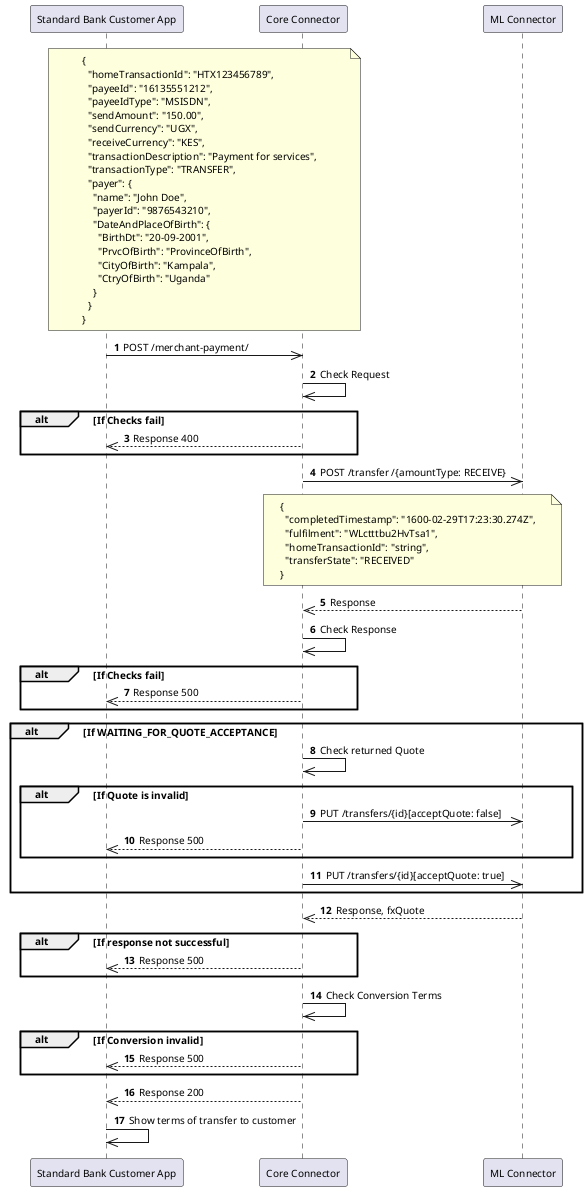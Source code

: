 @startuml name="payer-initiates-merchant-payment"

skinparam defaultFontSize 10
autonumber

participant "Standard Bank Customer App" as App
participant "Core Connector" as CC
participant "ML Connector" as ML

note over App, CC
{
  "homeTransactionId": "HTX123456789",
  "payeeId": "16135551212",
  "payeeIdType": "MSISDN",
  "sendAmount": "150.00",
  "sendCurrency": "UGX",
  "receiveCurrency": "KES",
  "transactionDescription": "Payment for services",
  "transactionType": "TRANSFER",
  "payer": {
    "name": "John Doe",
    "payerId": "9876543210",
    "DateAndPlaceOfBirth": {
      "BirthDt": "20-09-2001",
      "PrvcOfBirth": "ProvinceOfBirth",
      "CityOfBirth": "Kampala",
      "CtryOfBirth": "Uganda"
    }
  }
}
end note
App ->> CC: POST /merchant-payment/

CC ->> CC: Check Request

alt If Checks fail
    CC -->> App: Response 400
end

CC ->> ML: POST /transfer /{amountType: RECEIVE}

note over ML, CC
{
  "completedTimestamp": "1600-02-29T17:23:30.274Z",
  "fulfilment": "WLctttbu2HvTsa1",
  "homeTransactionId": "string",
  "transferState": "RECEIVED"
}
end note
ML -->> CC: Response

CC ->> CC: Check Response

alt If Checks fail
    CC -->> App: Response 500
end

alt If WAITING_FOR_QUOTE_ACCEPTANCE
    CC ->> CC: Check returned Quote
    alt If Quote is invalid
        CC ->> ML: PUT /transfers/{id}[acceptQuote: false]
        CC -->> App: Response 500
    end
    CC ->> ML: PUT /transfers/{id}[acceptQuote: true]
end

ML -->> CC: Response, fxQuote

alt If response not successful
    CC -->> App: Response 500
end

CC ->> CC: Check Conversion Terms

alt If Conversion invalid
    CC -->> App: Response 500
end

CC -->> App: Response 200

App ->> App: Show terms of transfer to customer

@enduml
